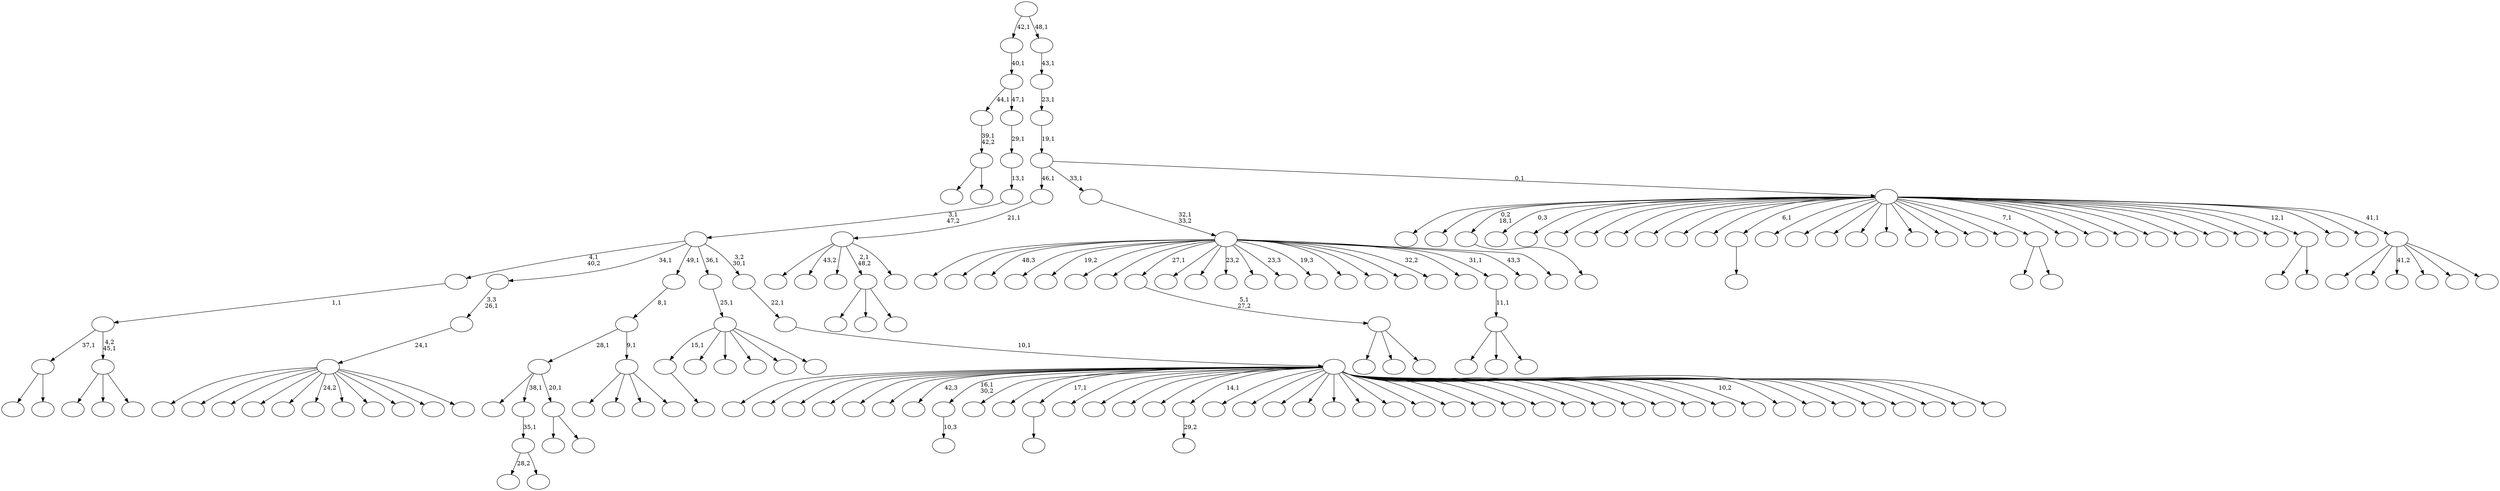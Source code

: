 digraph T {
	200 [label=""]
	199 [label=""]
	198 [label=""]
	197 [label=""]
	196 [label=""]
	195 [label=""]
	194 [label=""]
	193 [label=""]
	192 [label=""]
	191 [label=""]
	190 [label=""]
	189 [label=""]
	188 [label=""]
	187 [label=""]
	186 [label=""]
	185 [label=""]
	184 [label=""]
	183 [label=""]
	182 [label=""]
	181 [label=""]
	180 [label=""]
	179 [label=""]
	178 [label=""]
	177 [label=""]
	176 [label=""]
	175 [label=""]
	174 [label=""]
	173 [label=""]
	172 [label=""]
	171 [label=""]
	170 [label=""]
	169 [label=""]
	168 [label=""]
	167 [label=""]
	166 [label=""]
	165 [label=""]
	164 [label=""]
	163 [label=""]
	162 [label=""]
	161 [label=""]
	160 [label=""]
	159 [label=""]
	158 [label=""]
	157 [label=""]
	156 [label=""]
	155 [label=""]
	154 [label=""]
	153 [label=""]
	152 [label=""]
	151 [label=""]
	150 [label=""]
	149 [label=""]
	148 [label=""]
	147 [label=""]
	146 [label=""]
	145 [label=""]
	144 [label=""]
	143 [label=""]
	142 [label=""]
	141 [label=""]
	140 [label=""]
	139 [label=""]
	138 [label=""]
	137 [label=""]
	136 [label=""]
	135 [label=""]
	134 [label=""]
	133 [label=""]
	132 [label=""]
	131 [label=""]
	130 [label=""]
	129 [label=""]
	128 [label=""]
	127 [label=""]
	126 [label=""]
	125 [label=""]
	124 [label=""]
	123 [label=""]
	122 [label=""]
	121 [label=""]
	120 [label=""]
	119 [label=""]
	118 [label=""]
	117 [label=""]
	116 [label=""]
	115 [label=""]
	114 [label=""]
	113 [label=""]
	112 [label=""]
	111 [label=""]
	110 [label=""]
	109 [label=""]
	108 [label=""]
	107 [label=""]
	106 [label=""]
	105 [label=""]
	104 [label=""]
	103 [label=""]
	102 [label=""]
	101 [label=""]
	100 [label=""]
	99 [label=""]
	98 [label=""]
	97 [label=""]
	96 [label=""]
	95 [label=""]
	94 [label=""]
	93 [label=""]
	92 [label=""]
	91 [label=""]
	90 [label=""]
	89 [label=""]
	88 [label=""]
	87 [label=""]
	86 [label=""]
	85 [label=""]
	84 [label=""]
	83 [label=""]
	82 [label=""]
	81 [label=""]
	80 [label=""]
	79 [label=""]
	78 [label=""]
	77 [label=""]
	76 [label=""]
	75 [label=""]
	74 [label=""]
	73 [label=""]
	72 [label=""]
	71 [label=""]
	70 [label=""]
	69 [label=""]
	68 [label=""]
	67 [label=""]
	66 [label=""]
	65 [label=""]
	64 [label=""]
	63 [label=""]
	62 [label=""]
	61 [label=""]
	60 [label=""]
	59 [label=""]
	58 [label=""]
	57 [label=""]
	56 [label=""]
	55 [label=""]
	54 [label=""]
	53 [label=""]
	52 [label=""]
	51 [label=""]
	50 [label=""]
	49 [label=""]
	48 [label=""]
	47 [label=""]
	46 [label=""]
	45 [label=""]
	44 [label=""]
	43 [label=""]
	42 [label=""]
	41 [label=""]
	40 [label=""]
	39 [label=""]
	38 [label=""]
	37 [label=""]
	36 [label=""]
	35 [label=""]
	34 [label=""]
	33 [label=""]
	32 [label=""]
	31 [label=""]
	30 [label=""]
	29 [label=""]
	28 [label=""]
	27 [label=""]
	26 [label=""]
	25 [label=""]
	24 [label=""]
	23 [label=""]
	22 [label=""]
	21 [label=""]
	20 [label=""]
	19 [label=""]
	18 [label=""]
	17 [label=""]
	16 [label=""]
	15 [label=""]
	14 [label=""]
	13 [label=""]
	12 [label=""]
	11 [label=""]
	10 [label=""]
	9 [label=""]
	8 [label=""]
	7 [label=""]
	6 [label=""]
	5 [label=""]
	4 [label=""]
	3 [label=""]
	2 [label=""]
	1 [label=""]
	0 [label=""]
	186 -> 187 [label=""]
	174 -> 175 [label=""]
	170 -> 171 [label="10,3"]
	163 -> 164 [label=""]
	148 -> 162 [label=""]
	148 -> 151 [label=""]
	148 -> 149 [label=""]
	147 -> 148 [label="5,1\n27,2"]
	141 -> 142 [label=""]
	132 -> 133 [label="29,2"]
	104 -> 124 [label=""]
	104 -> 105 [label=""]
	95 -> 184 [label=""]
	95 -> 96 [label=""]
	94 -> 95 [label="39,1\n42,2"]
	92 -> 129 [label=""]
	92 -> 93 [label=""]
	83 -> 178 [label=""]
	83 -> 110 [label=""]
	83 -> 84 [label=""]
	82 -> 104 [label="37,1"]
	82 -> 83 [label="4,2\n45,1"]
	81 -> 82 [label="1,1"]
	74 -> 121 [label="28,2"]
	74 -> 75 [label=""]
	73 -> 74 [label="35,1"]
	68 -> 198 [label=""]
	68 -> 197 [label=""]
	68 -> 194 [label=""]
	68 -> 192 [label=""]
	68 -> 176 [label=""]
	68 -> 156 [label="24,2"]
	68 -> 144 [label=""]
	68 -> 131 [label=""]
	68 -> 116 [label=""]
	68 -> 112 [label=""]
	68 -> 69 [label=""]
	67 -> 68 [label="24,1"]
	66 -> 67 [label="3,3\n26,1"]
	56 -> 137 [label=""]
	56 -> 57 [label=""]
	55 -> 102 [label=""]
	55 -> 73 [label="38,1"]
	55 -> 56 [label="20,1"]
	47 -> 177 [label=""]
	47 -> 118 [label=""]
	47 -> 48 [label=""]
	44 -> 179 [label=""]
	44 -> 125 [label=""]
	44 -> 64 [label=""]
	44 -> 45 [label=""]
	43 -> 55 [label="28,1"]
	43 -> 44 [label="9,1"]
	42 -> 43 [label="8,1"]
	36 -> 59 [label=""]
	36 -> 37 [label=""]
	34 -> 136 [label=""]
	34 -> 86 [label=""]
	34 -> 35 [label=""]
	33 -> 34 [label="11,1"]
	27 -> 159 [label=""]
	27 -> 123 [label="43,2"]
	27 -> 80 [label=""]
	27 -> 47 [label="2,1\n48,2"]
	27 -> 28 [label=""]
	26 -> 27 [label="21,1"]
	23 -> 174 [label="15,1"]
	23 -> 111 [label=""]
	23 -> 97 [label=""]
	23 -> 85 [label=""]
	23 -> 29 [label=""]
	23 -> 24 [label=""]
	22 -> 23 [label="25,1"]
	20 -> 199 [label=""]
	20 -> 190 [label=""]
	20 -> 183 [label=""]
	20 -> 181 [label=""]
	20 -> 180 [label=""]
	20 -> 173 [label=""]
	20 -> 172 [label="42,3"]
	20 -> 170 [label="16,1\n30,2"]
	20 -> 167 [label=""]
	20 -> 165 [label=""]
	20 -> 163 [label="17,1"]
	20 -> 161 [label=""]
	20 -> 154 [label=""]
	20 -> 153 [label=""]
	20 -> 135 [label=""]
	20 -> 132 [label="14,1"]
	20 -> 128 [label=""]
	20 -> 122 [label=""]
	20 -> 119 [label=""]
	20 -> 117 [label=""]
	20 -> 115 [label=""]
	20 -> 113 [label=""]
	20 -> 107 [label=""]
	20 -> 103 [label=""]
	20 -> 101 [label=""]
	20 -> 99 [label=""]
	20 -> 98 [label=""]
	20 -> 91 [label=""]
	20 -> 90 [label=""]
	20 -> 76 [label=""]
	20 -> 70 [label=""]
	20 -> 58 [label=""]
	20 -> 54 [label=""]
	20 -> 53 [label=""]
	20 -> 52 [label="10,2"]
	20 -> 49 [label=""]
	20 -> 41 [label=""]
	20 -> 40 [label=""]
	20 -> 39 [label=""]
	20 -> 38 [label=""]
	20 -> 31 [label=""]
	20 -> 25 [label=""]
	20 -> 21 [label=""]
	19 -> 20 [label="10,1"]
	18 -> 19 [label="22,1"]
	17 -> 81 [label="4,1\n40,2"]
	17 -> 66 [label="34,1"]
	17 -> 42 [label="49,1"]
	17 -> 22 [label="36,1"]
	17 -> 18 [label="3,2\n30,1"]
	16 -> 17 [label="3,1\n47,2"]
	15 -> 16 [label="13,1"]
	14 -> 15 [label="29,1"]
	13 -> 94 [label="44,1"]
	13 -> 14 [label="47,1"]
	12 -> 13 [label="40,1"]
	9 -> 196 [label=""]
	9 -> 193 [label=""]
	9 -> 191 [label="48,3"]
	9 -> 188 [label=""]
	9 -> 185 [label="19,2"]
	9 -> 157 [label=""]
	9 -> 150 [label=""]
	9 -> 147 [label="27,1"]
	9 -> 146 [label=""]
	9 -> 127 [label=""]
	9 -> 100 [label="23,2"]
	9 -> 89 [label=""]
	9 -> 88 [label="23,3"]
	9 -> 87 [label="19,3"]
	9 -> 72 [label=""]
	9 -> 71 [label=""]
	9 -> 63 [label=""]
	9 -> 62 [label="32,2"]
	9 -> 51 [label=""]
	9 -> 33 [label="31,1"]
	9 -> 11 [label="43,3"]
	9 -> 10 [label=""]
	8 -> 9 [label="32,1\n33,2"]
	6 -> 200 [label=""]
	6 -> 160 [label=""]
	6 -> 152 [label="41,2"]
	6 -> 134 [label=""]
	6 -> 106 [label=""]
	6 -> 7 [label=""]
	5 -> 195 [label=""]
	5 -> 189 [label=""]
	5 -> 186 [label="0,2\n18,1"]
	5 -> 182 [label="0,3"]
	5 -> 169 [label=""]
	5 -> 168 [label=""]
	5 -> 166 [label=""]
	5 -> 158 [label=""]
	5 -> 155 [label=""]
	5 -> 145 [label=""]
	5 -> 143 [label=""]
	5 -> 141 [label="6,1"]
	5 -> 140 [label=""]
	5 -> 139 [label=""]
	5 -> 138 [label=""]
	5 -> 130 [label=""]
	5 -> 126 [label=""]
	5 -> 120 [label=""]
	5 -> 114 [label=""]
	5 -> 109 [label=""]
	5 -> 108 [label=""]
	5 -> 92 [label="7,1"]
	5 -> 79 [label=""]
	5 -> 78 [label=""]
	5 -> 77 [label=""]
	5 -> 65 [label=""]
	5 -> 61 [label=""]
	5 -> 60 [label=""]
	5 -> 50 [label=""]
	5 -> 46 [label=""]
	5 -> 36 [label="12,1"]
	5 -> 32 [label=""]
	5 -> 30 [label=""]
	5 -> 6 [label="41,1"]
	4 -> 26 [label="46,1"]
	4 -> 8 [label="33,1"]
	4 -> 5 [label="0,1"]
	3 -> 4 [label="19,1"]
	2 -> 3 [label="23,1"]
	1 -> 2 [label="43,1"]
	0 -> 12 [label="42,1"]
	0 -> 1 [label="48,1"]
}
